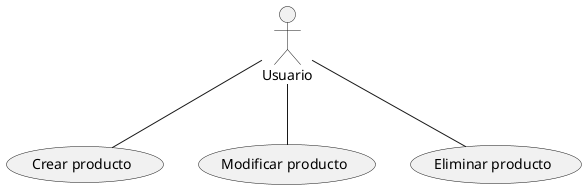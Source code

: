 @startuml
:Usuario: as U1
(Crear producto) as PC
(Modificar producto) as PE
(Eliminar producto) as PD
U1 -- PC
U1 -- PE
U1 -- PD
@enduml